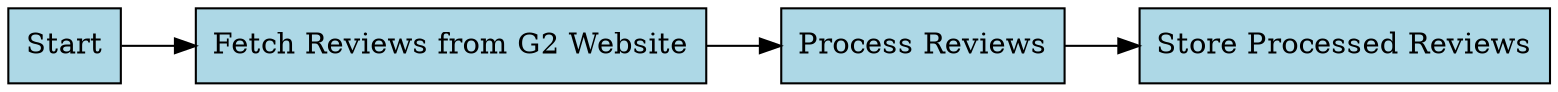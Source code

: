 digraph review_collection {
    node [shape=box, style=filled, fillcolor=lightblue]
    rankdir=LR;

    Start [label="Start"]
    Fetch_Reviews [label="Fetch Reviews from G2 Website"]
    Process_Reviews [label="Process Reviews"]
    Store_Reviews [label="Store Processed Reviews"]

    Start -> Fetch_Reviews
    Fetch_Reviews -> Process_Reviews
    Process_Reviews -> Store_Reviews
}
